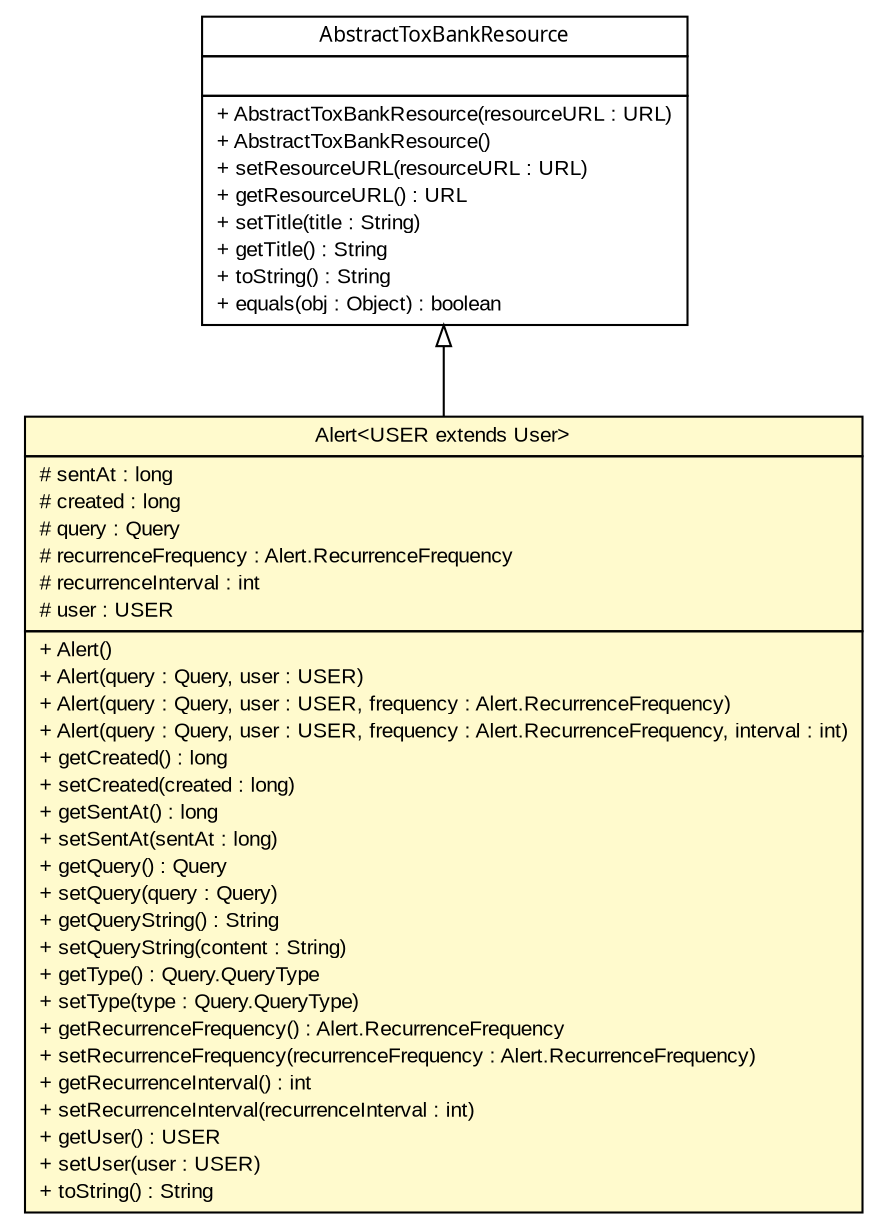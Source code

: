 #!/usr/local/bin/dot
#
# Class diagram 
# Generated by UmlGraph version 4.6 (http://www.spinellis.gr/sw/umlgraph)
#

digraph G {
	edge [fontname="arial",fontsize=10,labelfontname="arial",labelfontsize=10];
	node [fontname="arial",fontsize=10,shape=plaintext];
	// net.toxbank.client.resource.Alert<USER extends net.toxbank.client.resource.User>
	c1643 [label=<<table border="0" cellborder="1" cellspacing="0" cellpadding="2" port="p" bgcolor="lemonChiffon" href="./Alert.html">
		<tr><td><table border="0" cellspacing="0" cellpadding="1">
			<tr><td> Alert&lt;USER extends User&gt; </td></tr>
		</table></td></tr>
		<tr><td><table border="0" cellspacing="0" cellpadding="1">
			<tr><td align="left"> # sentAt : long </td></tr>
			<tr><td align="left"> # created : long </td></tr>
			<tr><td align="left"> # query : Query </td></tr>
			<tr><td align="left"> # recurrenceFrequency : Alert.RecurrenceFrequency </td></tr>
			<tr><td align="left"> # recurrenceInterval : int </td></tr>
			<tr><td align="left"> # user : USER </td></tr>
		</table></td></tr>
		<tr><td><table border="0" cellspacing="0" cellpadding="1">
			<tr><td align="left"> + Alert() </td></tr>
			<tr><td align="left"> + Alert(query : Query, user : USER) </td></tr>
			<tr><td align="left"> + Alert(query : Query, user : USER, frequency : Alert.RecurrenceFrequency) </td></tr>
			<tr><td align="left"> + Alert(query : Query, user : USER, frequency : Alert.RecurrenceFrequency, interval : int) </td></tr>
			<tr><td align="left"> + getCreated() : long </td></tr>
			<tr><td align="left"> + setCreated(created : long) </td></tr>
			<tr><td align="left"> + getSentAt() : long </td></tr>
			<tr><td align="left"> + setSentAt(sentAt : long) </td></tr>
			<tr><td align="left"> + getQuery() : Query </td></tr>
			<tr><td align="left"> + setQuery(query : Query) </td></tr>
			<tr><td align="left"> + getQueryString() : String </td></tr>
			<tr><td align="left"> + setQueryString(content : String) </td></tr>
			<tr><td align="left"> + getType() : Query.QueryType </td></tr>
			<tr><td align="left"> + setType(type : Query.QueryType) </td></tr>
			<tr><td align="left"> + getRecurrenceFrequency() : Alert.RecurrenceFrequency </td></tr>
			<tr><td align="left"> + setRecurrenceFrequency(recurrenceFrequency : Alert.RecurrenceFrequency) </td></tr>
			<tr><td align="left"> + getRecurrenceInterval() : int </td></tr>
			<tr><td align="left"> + setRecurrenceInterval(recurrenceInterval : int) </td></tr>
			<tr><td align="left"> + getUser() : USER </td></tr>
			<tr><td align="left"> + setUser(user : USER) </td></tr>
			<tr><td align="left"> + toString() : String </td></tr>
		</table></td></tr>
		</table>>, fontname="arial", fontcolor="black", fontsize=10.0];
	// net.toxbank.client.resource.AbstractToxBankResource
	c1647 [label=<<table border="0" cellborder="1" cellspacing="0" cellpadding="2" port="p" href="./AbstractToxBankResource.html">
		<tr><td><table border="0" cellspacing="0" cellpadding="1">
			<tr><td><font face="ariali"> AbstractToxBankResource </font></td></tr>
		</table></td></tr>
		<tr><td><table border="0" cellspacing="0" cellpadding="1">
			<tr><td align="left">  </td></tr>
		</table></td></tr>
		<tr><td><table border="0" cellspacing="0" cellpadding="1">
			<tr><td align="left"> + AbstractToxBankResource(resourceURL : URL) </td></tr>
			<tr><td align="left"> + AbstractToxBankResource() </td></tr>
			<tr><td align="left"> + setResourceURL(resourceURL : URL) </td></tr>
			<tr><td align="left"> + getResourceURL() : URL </td></tr>
			<tr><td align="left"> + setTitle(title : String) </td></tr>
			<tr><td align="left"> + getTitle() : String </td></tr>
			<tr><td align="left"> + toString() : String </td></tr>
			<tr><td align="left"> + equals(obj : Object) : boolean </td></tr>
		</table></td></tr>
		</table>>, fontname="arial", fontcolor="black", fontsize=10.0];
	//net.toxbank.client.resource.Alert<USER extends net.toxbank.client.resource.User> extends net.toxbank.client.resource.AbstractToxBankResource
	c1647:p -> c1643:p [dir=back,arrowtail=empty];
}

